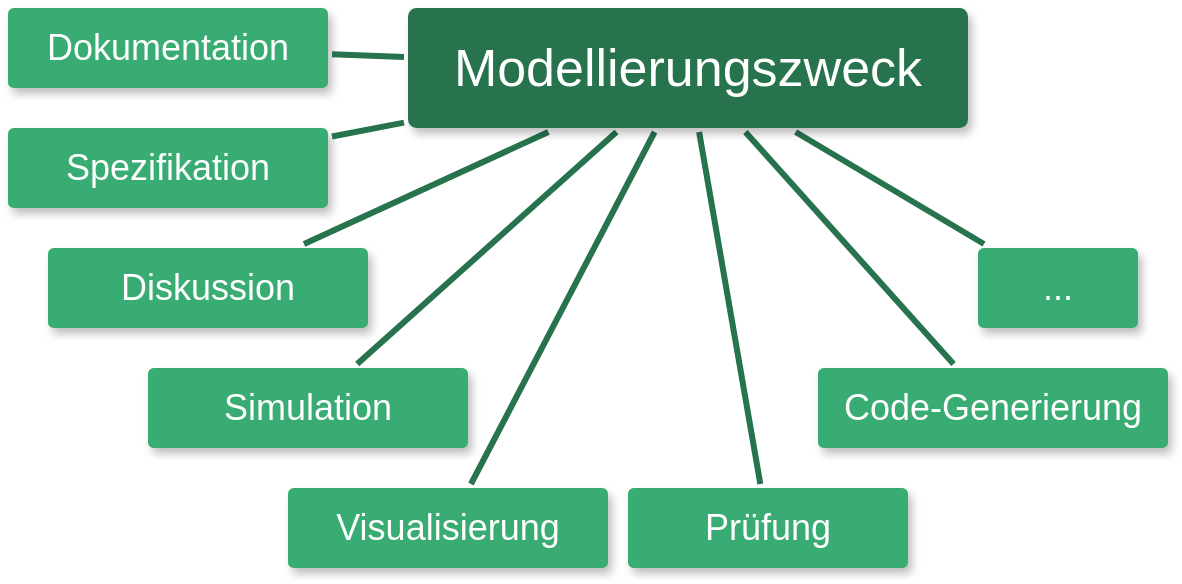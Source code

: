 <mxfile version="22.0.3" type="device">
  <diagram name="Seite-1" id="ptzbYE8UHTN2tGmUAjJZ">
    <mxGraphModel dx="1050" dy="566" grid="1" gridSize="10" guides="1" tooltips="1" connect="1" arrows="1" fold="1" page="1" pageScale="1" pageWidth="827" pageHeight="1169" math="0" shadow="0">
      <root>
        <mxCell id="0" />
        <mxCell id="1" parent="0" />
        <mxCell id="BOR5Y4NjLjA7qofDMa3O-1" value="..." style="rounded=1;whiteSpace=wrap;html=1;shadow=1;labelBackgroundColor=none;strokeColor=none;strokeWidth=3;fillColor=#39ac73;fontFamily=Helvetica;fontSize=18;fontColor=#FFFFFF;align=center;spacing=5;arcSize=7;perimeterSpacing=2;gradientColor=none;" vertex="1" parent="1">
          <mxGeometry x="525" y="160" width="80" height="40" as="geometry" />
        </mxCell>
        <mxCell id="BOR5Y4NjLjA7qofDMa3O-2" value="Dokumentation" style="rounded=1;whiteSpace=wrap;html=1;shadow=1;labelBackgroundColor=none;strokeColor=none;strokeWidth=3;fillColor=#39ac73;fontFamily=Helvetica;fontSize=18;fontColor=#FFFFFF;align=center;spacing=5;arcSize=7;perimeterSpacing=2;horizontal=1;gradientColor=none;" vertex="1" parent="1">
          <mxGeometry x="40" y="40" width="160" height="40" as="geometry" />
        </mxCell>
        <mxCell id="BOR5Y4NjLjA7qofDMa3O-3" value="Spezifikation" style="rounded=1;whiteSpace=wrap;html=1;shadow=1;labelBackgroundColor=none;strokeColor=none;strokeWidth=3;fillColor=#39ac73;fontFamily=Helvetica;fontSize=18;fontColor=#FFFFFF;align=center;spacing=5;arcSize=7;perimeterSpacing=2;gradientColor=none;" vertex="1" parent="1">
          <mxGeometry x="40" y="100" width="160" height="40" as="geometry" />
        </mxCell>
        <mxCell id="BOR5Y4NjLjA7qofDMa3O-4" value="Diskussion" style="rounded=1;whiteSpace=wrap;html=1;shadow=1;labelBackgroundColor=none;strokeColor=none;strokeWidth=3;fillColor=#39ac73;fontFamily=Helvetica;fontSize=18;fontColor=#FFFFFF;align=center;spacing=5;arcSize=7;perimeterSpacing=2;gradientColor=none;" vertex="1" parent="1">
          <mxGeometry x="60" y="160" width="160" height="40" as="geometry" />
        </mxCell>
        <mxCell id="BOR5Y4NjLjA7qofDMa3O-5" value="Simulation" style="rounded=1;whiteSpace=wrap;html=1;shadow=1;labelBackgroundColor=none;strokeColor=none;strokeWidth=3;fillColor=#39ac73;fontFamily=Helvetica;fontSize=18;fontColor=#FFFFFF;align=center;spacing=5;arcSize=7;perimeterSpacing=2;gradientColor=none;" vertex="1" parent="1">
          <mxGeometry x="110" y="220" width="160" height="40" as="geometry" />
        </mxCell>
        <mxCell id="BOR5Y4NjLjA7qofDMa3O-6" value="Visualisierung" style="rounded=1;whiteSpace=wrap;html=1;shadow=1;labelBackgroundColor=none;strokeColor=none;strokeWidth=3;fillColor=#39ac73;fontFamily=Helvetica;fontSize=18;fontColor=#FFFFFF;align=center;spacing=5;arcSize=7;perimeterSpacing=2;gradientColor=none;" vertex="1" parent="1">
          <mxGeometry x="180" y="280" width="160" height="40" as="geometry" />
        </mxCell>
        <mxCell id="BOR5Y4NjLjA7qofDMa3O-7" value="Prüfung" style="rounded=1;whiteSpace=wrap;html=1;shadow=1;labelBackgroundColor=none;strokeColor=none;strokeWidth=3;fillColor=#39ac73;fontFamily=Helvetica;fontSize=18;fontColor=#FFFFFF;align=center;spacing=5;arcSize=7;perimeterSpacing=2;gradientColor=none;" vertex="1" parent="1">
          <mxGeometry x="350" y="280" width="140" height="40" as="geometry" />
        </mxCell>
        <mxCell id="BOR5Y4NjLjA7qofDMa3O-8" value="Code-Generierung" style="rounded=1;whiteSpace=wrap;html=1;shadow=1;labelBackgroundColor=none;strokeColor=none;strokeWidth=3;fillColor=#39ac73;fontFamily=Helvetica;fontSize=18;fontColor=#FFFFFF;align=center;spacing=5;arcSize=7;perimeterSpacing=2;gradientColor=none;" vertex="1" parent="1">
          <mxGeometry x="445" y="220" width="175" height="40" as="geometry" />
        </mxCell>
        <mxCell id="BOR5Y4NjLjA7qofDMa3O-9" value="" style="rounded=0;jumpStyle=none;html=1;shadow=0;labelBackgroundColor=none;startArrow=none;startFill=0;endArrow=none;endFill=0;jettySize=auto;orthogonalLoop=1;strokeColor=#26734D;strokeWidth=3;fontFamily=Helvetica;fontSize=14;fontColor=#FFFFFF;spacing=5;" edge="1" parent="1" source="BOR5Y4NjLjA7qofDMa3O-17" target="BOR5Y4NjLjA7qofDMa3O-2">
          <mxGeometry relative="1" as="geometry">
            <mxPoint x="358" y="62.114" as="sourcePoint" />
            <mxPoint x="226.744" y="6" as="targetPoint" />
          </mxGeometry>
        </mxCell>
        <mxCell id="BOR5Y4NjLjA7qofDMa3O-10" value="" style="rounded=0;jumpStyle=none;html=1;shadow=0;labelBackgroundColor=none;startArrow=none;startFill=0;endArrow=none;endFill=0;jettySize=auto;orthogonalLoop=1;strokeColor=#26734D;strokeWidth=3;fontFamily=Helvetica;fontSize=14;fontColor=#FFFFFF;spacing=5;" edge="1" parent="1" source="BOR5Y4NjLjA7qofDMa3O-17" target="BOR5Y4NjLjA7qofDMa3O-3">
          <mxGeometry relative="1" as="geometry">
            <mxPoint x="358" y="80.824" as="sourcePoint" />
            <mxPoint x="202" y="54.97" as="targetPoint" />
          </mxGeometry>
        </mxCell>
        <mxCell id="BOR5Y4NjLjA7qofDMa3O-11" value="" style="rounded=0;jumpStyle=none;html=1;shadow=0;labelBackgroundColor=none;startArrow=none;startFill=0;endArrow=none;endFill=0;jettySize=auto;orthogonalLoop=1;strokeColor=#26734D;strokeWidth=3;fontFamily=Helvetica;fontSize=14;fontColor=#FFFFFF;spacing=5;" edge="1" parent="1" source="BOR5Y4NjLjA7qofDMa3O-17" target="BOR5Y4NjLjA7qofDMa3O-4">
          <mxGeometry relative="1" as="geometry">
            <mxPoint x="358" y="101.138" as="sourcePoint" />
          </mxGeometry>
        </mxCell>
        <mxCell id="BOR5Y4NjLjA7qofDMa3O-12" value="" style="rounded=0;jumpStyle=none;html=1;shadow=0;labelBackgroundColor=none;startArrow=none;startFill=0;endArrow=none;endFill=0;jettySize=auto;orthogonalLoop=1;strokeColor=#26734D;strokeWidth=3;fontFamily=Helvetica;fontSize=14;fontColor=#FFFFFF;spacing=5;" edge="1" parent="1" source="BOR5Y4NjLjA7qofDMa3O-17" target="BOR5Y4NjLjA7qofDMa3O-5">
          <mxGeometry relative="1" as="geometry">
            <mxPoint x="393.529" y="102.0" as="sourcePoint" />
          </mxGeometry>
        </mxCell>
        <mxCell id="BOR5Y4NjLjA7qofDMa3O-13" value="" style="rounded=0;jumpStyle=none;html=1;shadow=0;labelBackgroundColor=none;startArrow=none;startFill=0;endArrow=none;endFill=0;jettySize=auto;orthogonalLoop=1;strokeColor=#26734D;strokeWidth=3;fontFamily=Helvetica;fontSize=14;fontColor=#FFFFFF;spacing=5;" edge="1" parent="1" source="BOR5Y4NjLjA7qofDMa3O-17" target="BOR5Y4NjLjA7qofDMa3O-6">
          <mxGeometry relative="1" as="geometry">
            <mxPoint x="420.783" y="102.0" as="sourcePoint" />
          </mxGeometry>
        </mxCell>
        <mxCell id="BOR5Y4NjLjA7qofDMa3O-14" value="" style="rounded=0;jumpStyle=none;html=1;shadow=0;labelBackgroundColor=none;startArrow=none;startFill=0;endArrow=none;endFill=0;jettySize=auto;orthogonalLoop=1;strokeColor=#26734D;strokeWidth=3;fontFamily=Helvetica;fontSize=14;fontColor=#FFFFFF;spacing=5;" edge="1" parent="1" source="BOR5Y4NjLjA7qofDMa3O-17" target="BOR5Y4NjLjA7qofDMa3O-7">
          <mxGeometry relative="1" as="geometry">
            <mxPoint x="444.667" y="102.0" as="sourcePoint" />
            <mxPoint x="178" y="244" as="targetPoint" />
          </mxGeometry>
        </mxCell>
        <mxCell id="BOR5Y4NjLjA7qofDMa3O-15" value="" style="rounded=0;jumpStyle=none;html=1;shadow=0;labelBackgroundColor=none;startArrow=none;startFill=0;endArrow=none;endFill=0;jettySize=auto;orthogonalLoop=1;strokeColor=#26734D;strokeWidth=3;fontFamily=Helvetica;fontSize=14;fontColor=#FFFFFF;spacing=5;" edge="1" parent="1" source="BOR5Y4NjLjA7qofDMa3O-17" target="BOR5Y4NjLjA7qofDMa3O-8">
          <mxGeometry relative="1" as="geometry">
            <mxPoint x="465.529" y="102.0" as="sourcePoint" />
            <mxPoint x="188" y="254" as="targetPoint" />
          </mxGeometry>
        </mxCell>
        <mxCell id="BOR5Y4NjLjA7qofDMa3O-16" value="" style="rounded=0;jumpStyle=none;html=1;shadow=0;labelBackgroundColor=none;startArrow=none;startFill=0;endArrow=none;endFill=0;jettySize=auto;orthogonalLoop=1;strokeColor=#26734D;strokeWidth=3;fontFamily=Helvetica;fontSize=14;fontColor=#FFFFFF;spacing=5;" edge="1" parent="1" source="BOR5Y4NjLjA7qofDMa3O-17" target="BOR5Y4NjLjA7qofDMa3O-1">
          <mxGeometry relative="1" as="geometry">
            <mxPoint x="483.455" y="102.0" as="sourcePoint" />
            <mxPoint x="198" y="264" as="targetPoint" />
          </mxGeometry>
        </mxCell>
        <mxCell id="BOR5Y4NjLjA7qofDMa3O-17" value="Modellierungszweck" style="rounded=1;whiteSpace=wrap;html=1;shadow=1;labelBackgroundColor=none;strokeColor=none;strokeWidth=3;fillColor=#26734D;fontFamily=Helvetica;fontSize=26;fontColor=#ffffff;align=center;spacing=5;fontStyle=0;arcSize=7;perimeterSpacing=2;" vertex="1" parent="1">
          <mxGeometry x="240" y="40" width="280" height="60" as="geometry" />
        </mxCell>
      </root>
    </mxGraphModel>
  </diagram>
</mxfile>
